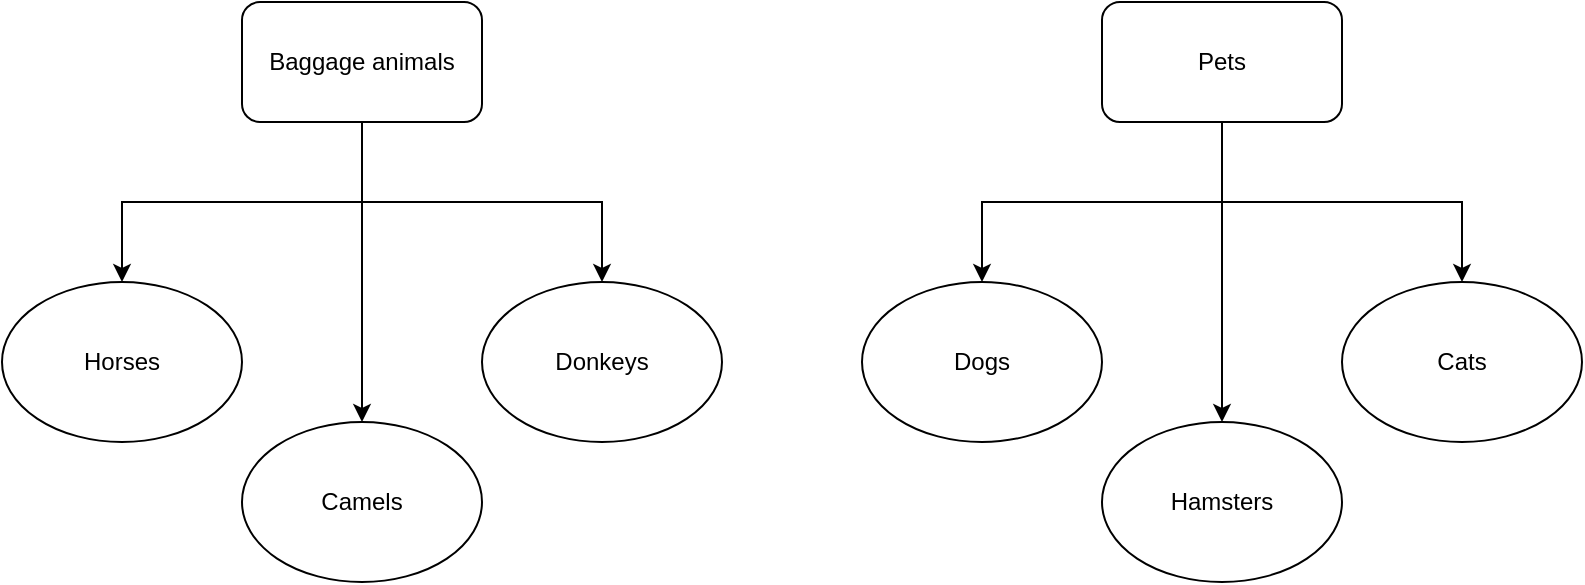 <mxfile version="24.2.2" type="device">
  <diagram name="Страница — 1" id="C9JcmK2tHb9iEmM835gk">
    <mxGraphModel dx="1434" dy="786" grid="1" gridSize="10" guides="1" tooltips="1" connect="1" arrows="1" fold="1" page="1" pageScale="1" pageWidth="827" pageHeight="1169" math="0" shadow="0">
      <root>
        <mxCell id="0" />
        <mxCell id="1" parent="0" />
        <mxCell id="jA5oliw7Bcenofi3OBHf-12" value="" style="edgeStyle=orthogonalEdgeStyle;rounded=0;orthogonalLoop=1;jettySize=auto;html=1;" edge="1" parent="1" source="jA5oliw7Bcenofi3OBHf-1" target="jA5oliw7Bcenofi3OBHf-3">
          <mxGeometry relative="1" as="geometry">
            <mxPoint x="220" y="180" as="targetPoint" />
          </mxGeometry>
        </mxCell>
        <mxCell id="jA5oliw7Bcenofi3OBHf-13" style="edgeStyle=orthogonalEdgeStyle;rounded=0;orthogonalLoop=1;jettySize=auto;html=1;entryX=0.5;entryY=0;entryDx=0;entryDy=0;" edge="1" parent="1" source="jA5oliw7Bcenofi3OBHf-1" target="jA5oliw7Bcenofi3OBHf-4">
          <mxGeometry relative="1" as="geometry" />
        </mxCell>
        <mxCell id="jA5oliw7Bcenofi3OBHf-14" style="edgeStyle=orthogonalEdgeStyle;rounded=0;orthogonalLoop=1;jettySize=auto;html=1;entryX=0.5;entryY=0;entryDx=0;entryDy=0;" edge="1" parent="1" source="jA5oliw7Bcenofi3OBHf-1" target="jA5oliw7Bcenofi3OBHf-5">
          <mxGeometry relative="1" as="geometry" />
        </mxCell>
        <mxCell id="jA5oliw7Bcenofi3OBHf-1" value="Baggage animals" style="rounded=1;whiteSpace=wrap;html=1;" vertex="1" parent="1">
          <mxGeometry x="160" y="40" width="120" height="60" as="geometry" />
        </mxCell>
        <mxCell id="jA5oliw7Bcenofi3OBHf-16" value="" style="edgeStyle=orthogonalEdgeStyle;rounded=0;orthogonalLoop=1;jettySize=auto;html=1;entryX=0.5;entryY=0;entryDx=0;entryDy=0;" edge="1" parent="1" source="jA5oliw7Bcenofi3OBHf-2" target="jA5oliw7Bcenofi3OBHf-7">
          <mxGeometry relative="1" as="geometry">
            <mxPoint x="650" y="210" as="targetPoint" />
            <Array as="points">
              <mxPoint x="650" y="140" />
              <mxPoint x="650" y="140" />
            </Array>
          </mxGeometry>
        </mxCell>
        <mxCell id="jA5oliw7Bcenofi3OBHf-17" style="edgeStyle=orthogonalEdgeStyle;rounded=0;orthogonalLoop=1;jettySize=auto;html=1;" edge="1" parent="1" source="jA5oliw7Bcenofi3OBHf-2" target="jA5oliw7Bcenofi3OBHf-6">
          <mxGeometry relative="1" as="geometry" />
        </mxCell>
        <mxCell id="jA5oliw7Bcenofi3OBHf-18" style="edgeStyle=orthogonalEdgeStyle;rounded=0;orthogonalLoop=1;jettySize=auto;html=1;entryX=0.5;entryY=0;entryDx=0;entryDy=0;" edge="1" parent="1" source="jA5oliw7Bcenofi3OBHf-2" target="jA5oliw7Bcenofi3OBHf-8">
          <mxGeometry relative="1" as="geometry" />
        </mxCell>
        <mxCell id="jA5oliw7Bcenofi3OBHf-2" value="Pets" style="rounded=1;whiteSpace=wrap;html=1;" vertex="1" parent="1">
          <mxGeometry x="590" y="40" width="120" height="60" as="geometry" />
        </mxCell>
        <mxCell id="jA5oliw7Bcenofi3OBHf-3" value="Horses" style="ellipse;whiteSpace=wrap;html=1;" vertex="1" parent="1">
          <mxGeometry x="40" y="180" width="120" height="80" as="geometry" />
        </mxCell>
        <mxCell id="jA5oliw7Bcenofi3OBHf-4" value="Camels" style="ellipse;whiteSpace=wrap;html=1;" vertex="1" parent="1">
          <mxGeometry x="160" y="250" width="120" height="80" as="geometry" />
        </mxCell>
        <mxCell id="jA5oliw7Bcenofi3OBHf-5" value="Donkeys" style="ellipse;whiteSpace=wrap;html=1;" vertex="1" parent="1">
          <mxGeometry x="280" y="180" width="120" height="80" as="geometry" />
        </mxCell>
        <mxCell id="jA5oliw7Bcenofi3OBHf-6" value="Dogs" style="ellipse;whiteSpace=wrap;html=1;" vertex="1" parent="1">
          <mxGeometry x="470" y="180" width="120" height="80" as="geometry" />
        </mxCell>
        <mxCell id="jA5oliw7Bcenofi3OBHf-7" value="Hamsters" style="ellipse;whiteSpace=wrap;html=1;" vertex="1" parent="1">
          <mxGeometry x="590" y="250" width="120" height="80" as="geometry" />
        </mxCell>
        <mxCell id="jA5oliw7Bcenofi3OBHf-8" value="Cats" style="ellipse;whiteSpace=wrap;html=1;" vertex="1" parent="1">
          <mxGeometry x="710" y="180" width="120" height="80" as="geometry" />
        </mxCell>
      </root>
    </mxGraphModel>
  </diagram>
</mxfile>
